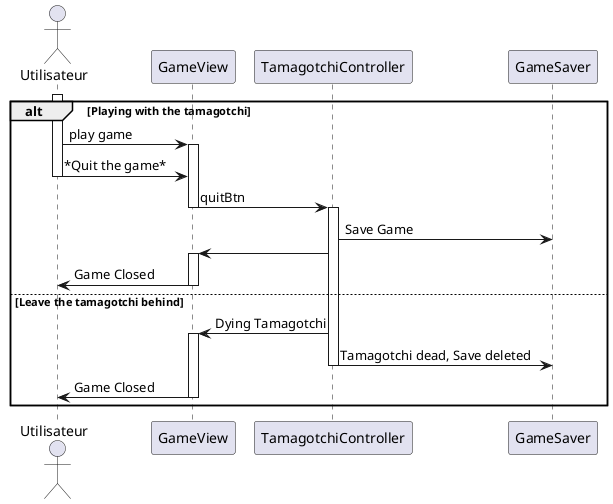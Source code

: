 	
@startuml game manager
/' Guide : https://plantuml.com/en/sequence-diagram '/

/'Connection au jeu et reccupération'/
    Actor Utilisateur


alt Playing with the tamagotchi

    activate Utilisateur

    Utilisateur -> GameView : play game

    activate GameView

    Utilisateur -> GameView : *Quit the game*

    deactivate Utilisateur

    GameView -> TamagotchiController : quitBtn

    deactivate GameView

    activate TamagotchiController 

    TamagotchiController -> GameSaver : Save Game

    TamagotchiController -> GameView

    activate GameView

    GameView -> Utilisateur : Game Closed

    deactivate GameView

else Leave the tamagotchi behind



    TamagotchiController -> GameView : Dying Tamagotchi

    activate GameView

    TamagotchiController -> GameSaver : Tamagotchi dead, Save deleted

    deactivate TamagotchiController

    GameView -> Utilisateur : Game Closed

    deactivate GameView
end

    


@enduml